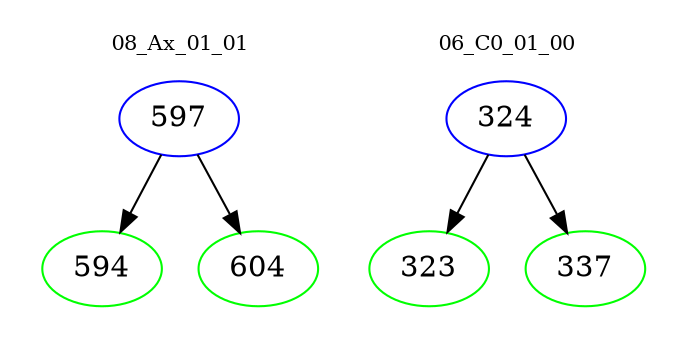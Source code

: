 digraph{
subgraph cluster_0 {
color = white
label = "08_Ax_01_01";
fontsize=10;
T0_597 [label="597", color="blue"]
T0_597 -> T0_594 [color="black"]
T0_594 [label="594", color="green"]
T0_597 -> T0_604 [color="black"]
T0_604 [label="604", color="green"]
}
subgraph cluster_1 {
color = white
label = "06_C0_01_00";
fontsize=10;
T1_324 [label="324", color="blue"]
T1_324 -> T1_323 [color="black"]
T1_323 [label="323", color="green"]
T1_324 -> T1_337 [color="black"]
T1_337 [label="337", color="green"]
}
}
